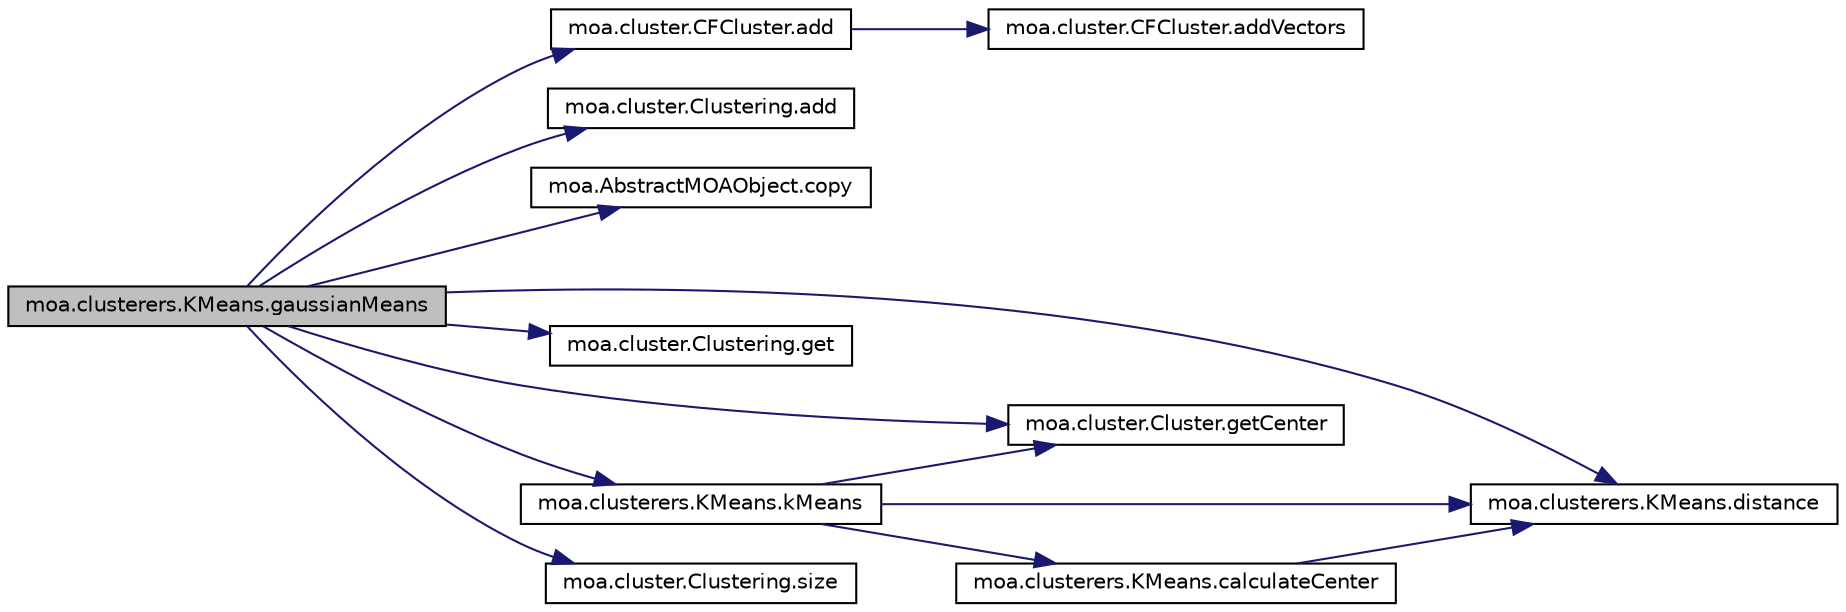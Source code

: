 digraph G
{
  edge [fontname="Helvetica",fontsize="10",labelfontname="Helvetica",labelfontsize="10"];
  node [fontname="Helvetica",fontsize="10",shape=record];
  rankdir=LR;
  Node1 [label="moa.clusterers.KMeans.gaussianMeans",height=0.2,width=0.4,color="black", fillcolor="grey75", style="filled" fontcolor="black"];
  Node1 -> Node2 [color="midnightblue",fontsize="10",style="solid",fontname="Helvetica"];
  Node2 [label="moa.cluster.CFCluster.add",height=0.2,width=0.4,color="black", fillcolor="white", style="filled",URL="$classmoa_1_1cluster_1_1CFCluster.html#a078d9cc820882cb5d5277859d9d1e364"];
  Node2 -> Node3 [color="midnightblue",fontsize="10",style="solid",fontname="Helvetica"];
  Node3 [label="moa.cluster.CFCluster.addVectors",height=0.2,width=0.4,color="black", fillcolor="white", style="filled",URL="$classmoa_1_1cluster_1_1CFCluster.html#a156286409eff0e12207c540e72ee0128",tooltip="Adds the second array to the first array element by element."];
  Node1 -> Node4 [color="midnightblue",fontsize="10",style="solid",fontname="Helvetica"];
  Node4 [label="moa.cluster.Clustering.add",height=0.2,width=0.4,color="black", fillcolor="white", style="filled",URL="$classmoa_1_1cluster_1_1Clustering.html#a7b39cc3d6666cb758b8954ecbe0ce2e9",tooltip="add a cluster to the clustering"];
  Node1 -> Node5 [color="midnightblue",fontsize="10",style="solid",fontname="Helvetica"];
  Node5 [label="moa.AbstractMOAObject.copy",height=0.2,width=0.4,color="black", fillcolor="white", style="filled",URL="$classmoa_1_1AbstractMOAObject.html#a3a6260bd8548c1aff6ea46e49c5c52a5",tooltip="This method produces a copy of this object."];
  Node1 -> Node6 [color="midnightblue",fontsize="10",style="solid",fontname="Helvetica"];
  Node6 [label="moa.clusterers.KMeans.distance",height=0.2,width=0.4,color="black", fillcolor="white", style="filled",URL="$classmoa_1_1clusterers_1_1KMeans.html#a4770252dc5ba7528a30c1c926dec7e28"];
  Node1 -> Node7 [color="midnightblue",fontsize="10",style="solid",fontname="Helvetica"];
  Node7 [label="moa.cluster.Clustering.get",height=0.2,width=0.4,color="black", fillcolor="white", style="filled",URL="$classmoa_1_1cluster_1_1Clustering.html#a6a66be9b90f5cb06b044da278cdf24c9",tooltip="remove a cluster from the clustering"];
  Node1 -> Node8 [color="midnightblue",fontsize="10",style="solid",fontname="Helvetica"];
  Node8 [label="moa.cluster.Cluster.getCenter",height=0.2,width=0.4,color="black", fillcolor="white", style="filled",URL="$classmoa_1_1cluster_1_1Cluster.html#a509d165f6594aa388d878c77684e0870"];
  Node1 -> Node9 [color="midnightblue",fontsize="10",style="solid",fontname="Helvetica"];
  Node9 [label="moa.clusterers.KMeans.kMeans",height=0.2,width=0.4,color="black", fillcolor="white", style="filled",URL="$classmoa_1_1clusterers_1_1KMeans.html#a4374cacb115d7525d1a48a55ffe68fce",tooltip="This kMeans implementation clusters a big number of microclusters into a smaller..."];
  Node9 -> Node10 [color="midnightblue",fontsize="10",style="solid",fontname="Helvetica"];
  Node10 [label="moa.clusterers.KMeans.calculateCenter",height=0.2,width=0.4,color="black", fillcolor="white", style="filled",URL="$classmoa_1_1clusterers_1_1KMeans.html#a990c7d2f86a8f3f3c95c1ae23d80303f"];
  Node10 -> Node6 [color="midnightblue",fontsize="10",style="solid",fontname="Helvetica"];
  Node9 -> Node6 [color="midnightblue",fontsize="10",style="solid",fontname="Helvetica"];
  Node9 -> Node8 [color="midnightblue",fontsize="10",style="solid",fontname="Helvetica"];
  Node1 -> Node11 [color="midnightblue",fontsize="10",style="solid",fontname="Helvetica"];
  Node11 [label="moa.cluster.Clustering.size",height=0.2,width=0.4,color="black", fillcolor="white", style="filled",URL="$classmoa_1_1cluster_1_1Clustering.html#a054a386d94acf3b88574f061ab4c8d71"];
}
